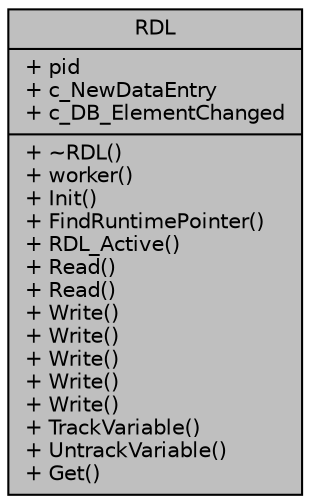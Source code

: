 digraph "RDL"
{
 // LATEX_PDF_SIZE
  edge [fontname="Helvetica",fontsize="10",labelfontname="Helvetica",labelfontsize="10"];
  node [fontname="Helvetica",fontsize="10",shape=record];
  Node1 [label="{RDL\n|+ pid\l+ c_NewDataEntry\l+ c_DB_ElementChanged\l|+ ~RDL()\l+ worker()\l+ Init()\l+ FindRuntimePointer()\l+ RDL_Active()\l+ Read()\l+ Read()\l+ Write()\l+ Write()\l+ Write()\l+ Write()\l+ Write()\l+ TrackVariable()\l+ UntrackVariable()\l+ Get()\l}",height=0.2,width=0.4,color="black", fillcolor="grey75", style="filled", fontcolor="black",tooltip=" "];
}

